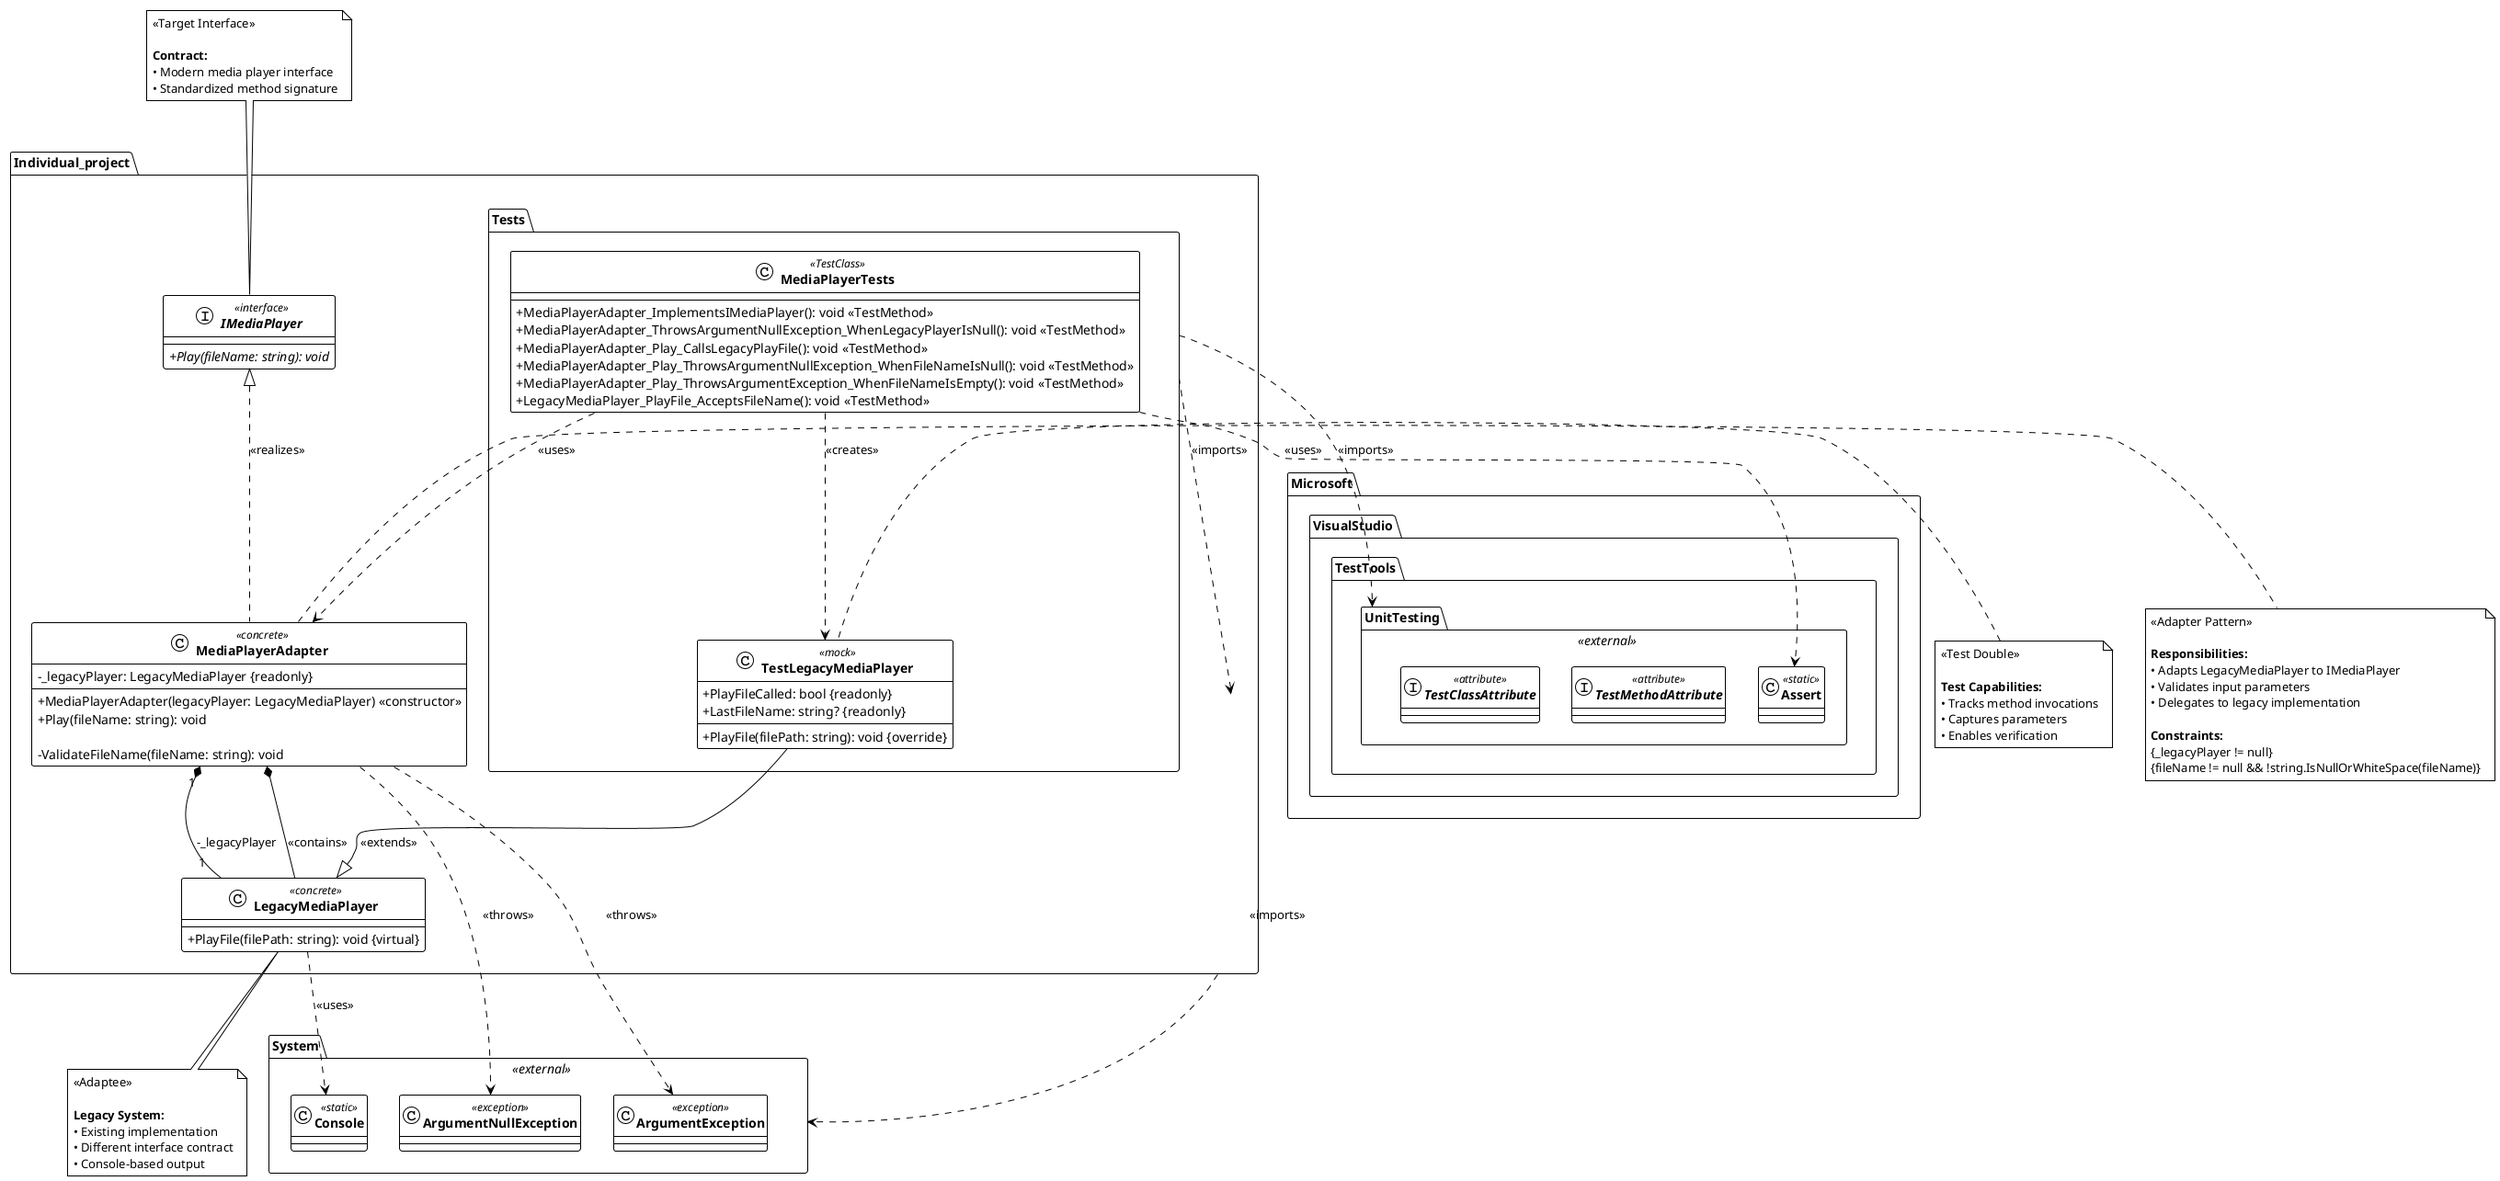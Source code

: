 ﻿@startuml MediaPlayerAdapterClassDiagram_Enhanced
!theme plain

' UML 2.5 compliant class diagram for Media Player Adapter Pattern
' Reference: https://www.uml-diagrams.org/uml-25-diagrams.html

' Styling for better UML compliance
skinparam class {
    BackgroundColor White
    BorderColor Black
    ArrowColor Black
    AttributeIconSize 0
    FontStyle bold
}

skinparam interface {
    BackgroundColor LightBlue
    BorderColor Black
    FontStyle bold
}

skinparam stereotype {
    CBackgroundColor Yellow
    CBorderColor Black
}

' Main Production Code Package
package "Individual_project" <<folder>> {
    
    ' Target Interface (UML 2.5 interface notation)
    interface IMediaPlayer <<interface>> {
        {abstract} +Play(fileName: string): void
    }
    
    ' Adaptee Class (Legacy System)
    class LegacyMediaPlayer <<concrete>> {
        ' Operations
        +PlayFile(filePath: string): void {virtual}
    }
    
    ' Adapter Class (Core Pattern Implementation)
    class MediaPlayerAdapter <<concrete>> {
        ' Attributes
        -_legacyPlayer: LegacyMediaPlayer {readonly}
        
        ' Operations
        +MediaPlayerAdapter(legacyPlayer: LegacyMediaPlayer) <<constructor>>
        +Play(fileName: string): void
        
        ' Private operations (validation)
        -ValidateFileName(fileName: string): void
    }
}

' Test Package
package "Individual_project.Tests" <<folder>> {
    
    ' Test Class with MSTest stereotype
    class MediaPlayerTests <<TestClass>> {
        ' Test Methods (UML 2.5 operation notation)
        +MediaPlayerAdapter_ImplementsIMediaPlayer(): void <<TestMethod>>
        +MediaPlayerAdapter_ThrowsArgumentNullException_WhenLegacyPlayerIsNull(): void <<TestMethod>>
        +MediaPlayerAdapter_Play_CallsLegacyPlayFile(): void <<TestMethod>>
        +MediaPlayerAdapter_Play_ThrowsArgumentNullException_WhenFileNameIsNull(): void <<TestMethod>>
        +MediaPlayerAdapter_Play_ThrowsArgumentException_WhenFileNameIsEmpty(): void <<TestMethod>>
        +LegacyMediaPlayer_PlayFile_AcceptsFileName(): void <<TestMethod>>
    }
    
    ' Test Helper Class
    class TestLegacyMediaPlayer <<mock>> {
        ' Attributes for test verification
        +PlayFileCalled: bool {readonly}
        +LastFileName: string? {readonly}
        
        ' Operations
        +PlayFile(filePath: string): void {override}
    }
}

' External Dependencies (UML 2.5 notation)
package "System" <<external>> {
    class ArgumentNullException <<exception>>
    class ArgumentException <<exception>>
    class Console <<static>>
}

package "Microsoft.VisualStudio.TestTools.UnitTesting" <<external>> {
    class Assert <<static>>
    interface TestMethodAttribute <<attribute>>
    interface TestClassAttribute <<attribute>>
}

' === RELATIONSHIPS (UML 2.5 compliant) ===

' Realization (Interface Implementation)
IMediaPlayer <|.. MediaPlayerAdapter : <<realizes>>

' Composition (Strong ownership)
MediaPlayerAdapter *-- LegacyMediaPlayer : <<contains>>

' Inheritance (Generalization)
LegacyMediaPlayer <|-- TestLegacyMediaPlayer : <<extends>>

' Dependency (Uses relationship)
MediaPlayerTests ..> MediaPlayerAdapter : <<uses>>
MediaPlayerTests ..> TestLegacyMediaPlayer : <<creates>>
MediaPlayerTests ..> Assert : <<uses>>

' Exception Dependencies
MediaPlayerAdapter ..> ArgumentNullException : <<throws>>
MediaPlayerAdapter ..> ArgumentException : <<throws>>
LegacyMediaPlayer ..> Console : <<uses>>

' Multiplicity and Role Names
MediaPlayerAdapter "1" *-- "1" LegacyMediaPlayer : -_legacyPlayer

' === CONSTRAINTS AND NOTES ===

note right of MediaPlayerAdapter
    <<Adapter Pattern>>
    
    **Responsibilities:**
    • Adapts LegacyMediaPlayer to IMediaPlayer
    • Validates input parameters
    • Delegates to legacy implementation
    
    **Constraints:**
    {_legacyPlayer != null}
    {fileName != null && !string.IsNullOrWhiteSpace(fileName)}
end note

note bottom of LegacyMediaPlayer
    <<Adaptee>>
    
    **Legacy System:**
    • Existing implementation
    • Different interface contract
    • Console-based output
end note

note top of IMediaPlayer
    <<Target Interface>>
    
    **Contract:**
    • Modern media player interface
    • Standardized method signature
end note

note left of TestLegacyMediaPlayer
    <<Test Double>>
    
    **Test Capabilities:**
    • Tracks method invocations
    • Captures parameters
    • Enables verification
end note

' === PACKAGE DEPENDENCIES ===
Individual_project ..> System : <<imports>>
Individual_project.Tests ..> Individual_project : <<imports>>
Individual_project.Tests ..> Microsoft.VisualStudio.TestTools.UnitTesting : <<imports>>

@enduml